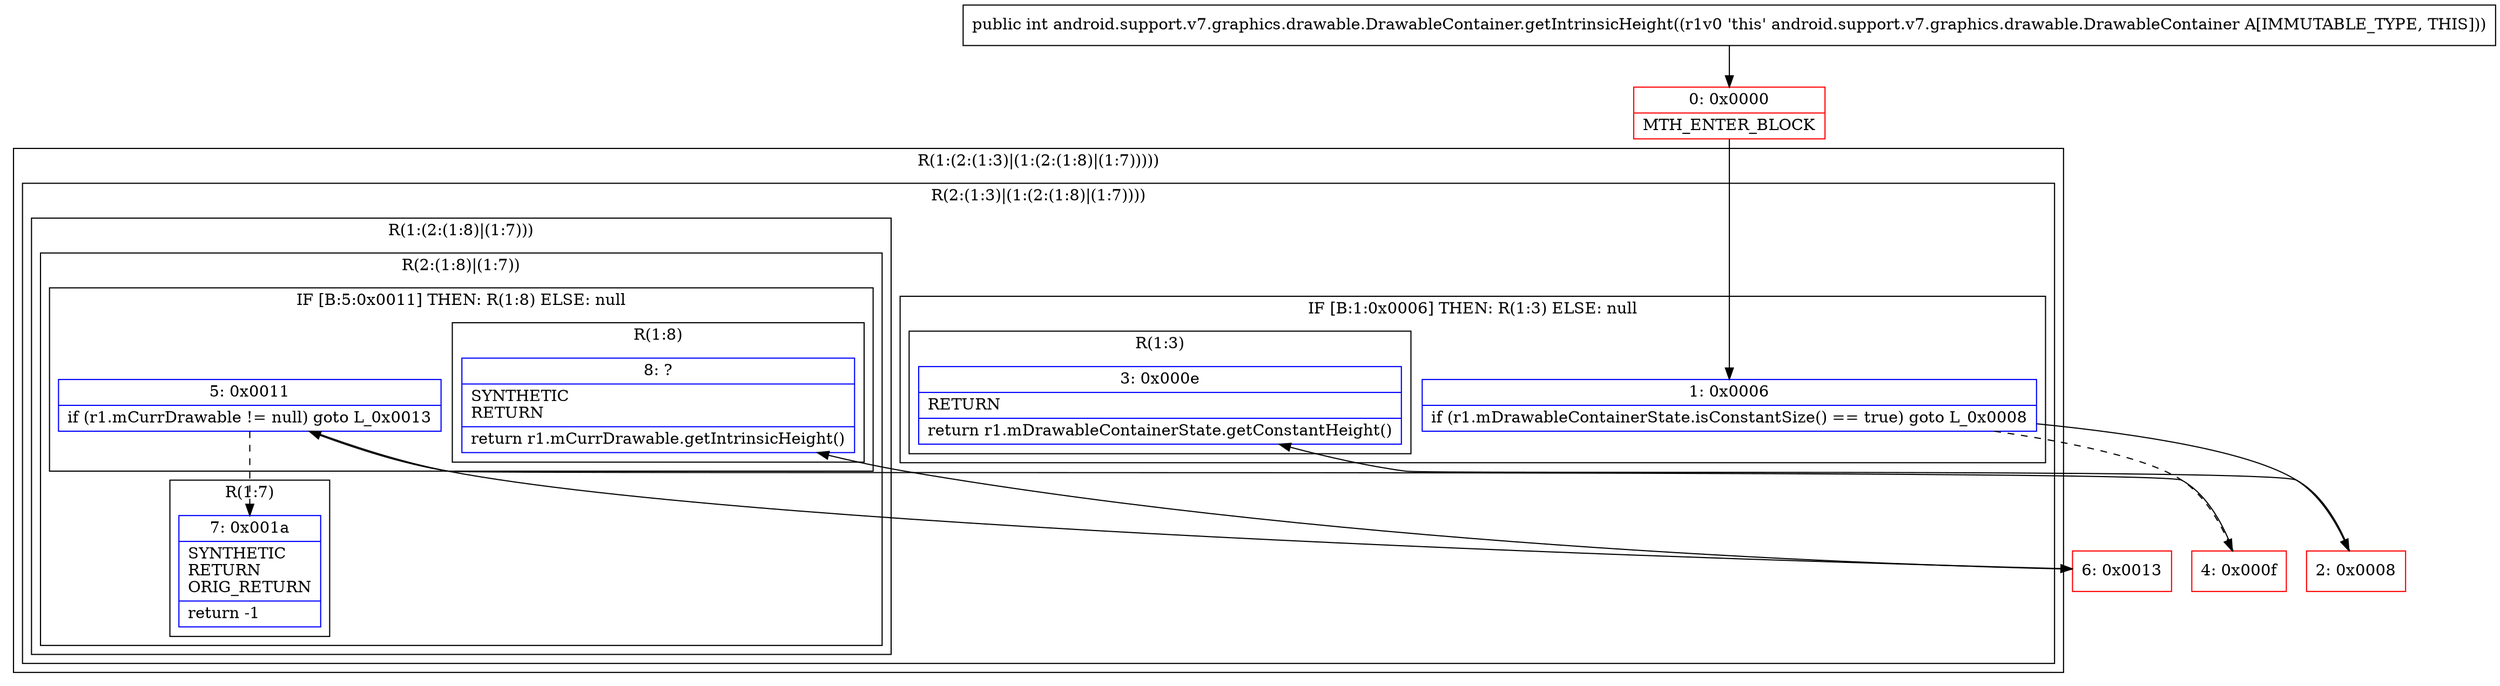 digraph "CFG forandroid.support.v7.graphics.drawable.DrawableContainer.getIntrinsicHeight()I" {
subgraph cluster_Region_765239193 {
label = "R(1:(2:(1:3)|(1:(2:(1:8)|(1:7)))))";
node [shape=record,color=blue];
subgraph cluster_Region_950501649 {
label = "R(2:(1:3)|(1:(2:(1:8)|(1:7))))";
node [shape=record,color=blue];
subgraph cluster_IfRegion_723917085 {
label = "IF [B:1:0x0006] THEN: R(1:3) ELSE: null";
node [shape=record,color=blue];
Node_1 [shape=record,label="{1\:\ 0x0006|if (r1.mDrawableContainerState.isConstantSize() == true) goto L_0x0008\l}"];
subgraph cluster_Region_552900371 {
label = "R(1:3)";
node [shape=record,color=blue];
Node_3 [shape=record,label="{3\:\ 0x000e|RETURN\l|return r1.mDrawableContainerState.getConstantHeight()\l}"];
}
}
subgraph cluster_Region_1767744707 {
label = "R(1:(2:(1:8)|(1:7)))";
node [shape=record,color=blue];
subgraph cluster_Region_1844846576 {
label = "R(2:(1:8)|(1:7))";
node [shape=record,color=blue];
subgraph cluster_IfRegion_1979915682 {
label = "IF [B:5:0x0011] THEN: R(1:8) ELSE: null";
node [shape=record,color=blue];
Node_5 [shape=record,label="{5\:\ 0x0011|if (r1.mCurrDrawable != null) goto L_0x0013\l}"];
subgraph cluster_Region_1925922942 {
label = "R(1:8)";
node [shape=record,color=blue];
Node_8 [shape=record,label="{8\:\ ?|SYNTHETIC\lRETURN\l|return r1.mCurrDrawable.getIntrinsicHeight()\l}"];
}
}
subgraph cluster_Region_1991543128 {
label = "R(1:7)";
node [shape=record,color=blue];
Node_7 [shape=record,label="{7\:\ 0x001a|SYNTHETIC\lRETURN\lORIG_RETURN\l|return \-1\l}"];
}
}
}
}
}
Node_0 [shape=record,color=red,label="{0\:\ 0x0000|MTH_ENTER_BLOCK\l}"];
Node_2 [shape=record,color=red,label="{2\:\ 0x0008}"];
Node_4 [shape=record,color=red,label="{4\:\ 0x000f}"];
Node_6 [shape=record,color=red,label="{6\:\ 0x0013}"];
MethodNode[shape=record,label="{public int android.support.v7.graphics.drawable.DrawableContainer.getIntrinsicHeight((r1v0 'this' android.support.v7.graphics.drawable.DrawableContainer A[IMMUTABLE_TYPE, THIS])) }"];
MethodNode -> Node_0;
Node_1 -> Node_2;
Node_1 -> Node_4[style=dashed];
Node_5 -> Node_6;
Node_5 -> Node_7[style=dashed];
Node_0 -> Node_1;
Node_2 -> Node_3;
Node_4 -> Node_5;
Node_6 -> Node_8;
}

